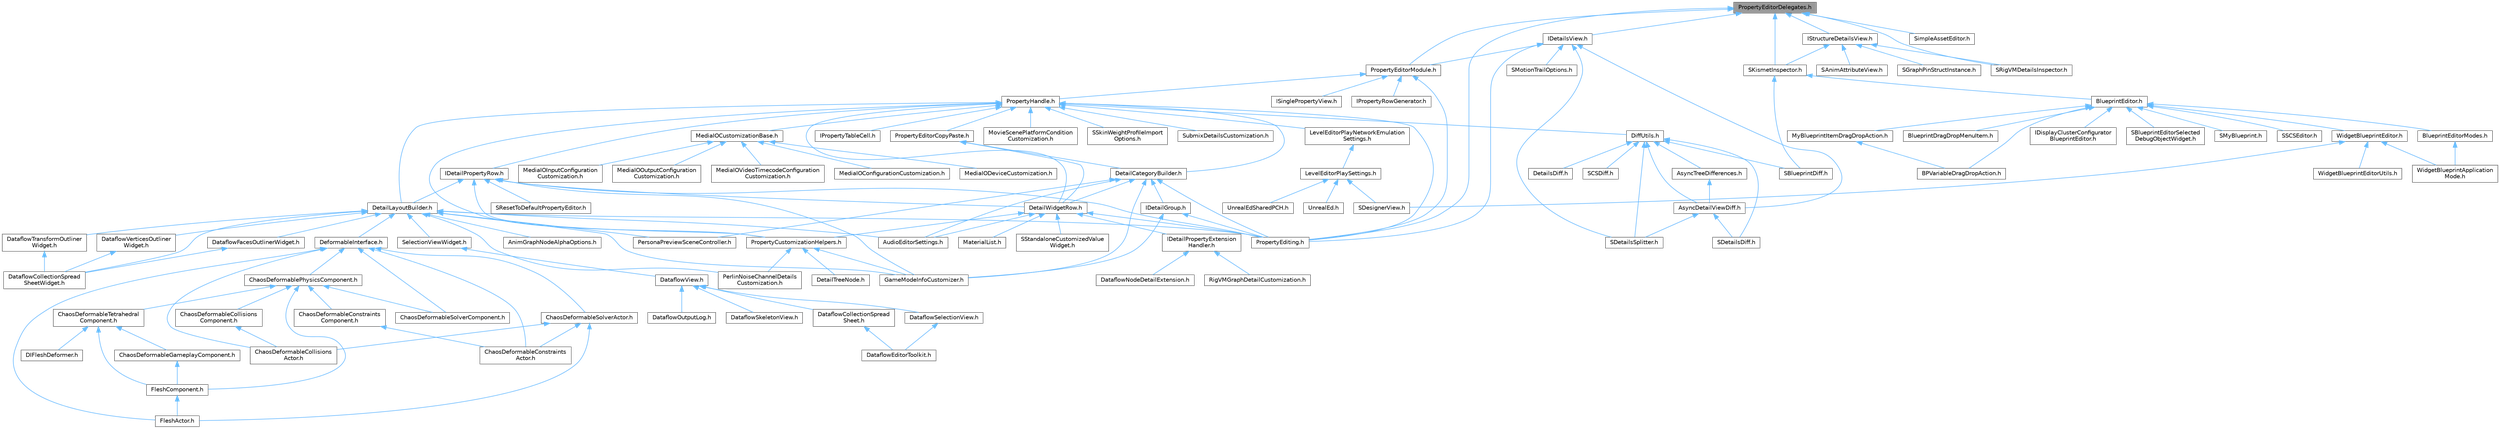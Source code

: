 digraph "PropertyEditorDelegates.h"
{
 // INTERACTIVE_SVG=YES
 // LATEX_PDF_SIZE
  bgcolor="transparent";
  edge [fontname=Helvetica,fontsize=10,labelfontname=Helvetica,labelfontsize=10];
  node [fontname=Helvetica,fontsize=10,shape=box,height=0.2,width=0.4];
  Node1 [id="Node000001",label="PropertyEditorDelegates.h",height=0.2,width=0.4,color="gray40", fillcolor="grey60", style="filled", fontcolor="black",tooltip=" "];
  Node1 -> Node2 [id="edge1_Node000001_Node000002",dir="back",color="steelblue1",style="solid",tooltip=" "];
  Node2 [id="Node000002",label="IDetailsView.h",height=0.2,width=0.4,color="grey40", fillcolor="white", style="filled",URL="$dd/d11/IDetailsView_8h.html",tooltip=" "];
  Node2 -> Node3 [id="edge2_Node000002_Node000003",dir="back",color="steelblue1",style="solid",tooltip=" "];
  Node3 [id="Node000003",label="AsyncDetailViewDiff.h",height=0.2,width=0.4,color="grey40", fillcolor="white", style="filled",URL="$dc/d54/AsyncDetailViewDiff_8h.html",tooltip=" "];
  Node3 -> Node4 [id="edge3_Node000003_Node000004",dir="back",color="steelblue1",style="solid",tooltip=" "];
  Node4 [id="Node000004",label="SDetailsDiff.h",height=0.2,width=0.4,color="grey40", fillcolor="white", style="filled",URL="$da/d09/SDetailsDiff_8h.html",tooltip=" "];
  Node3 -> Node5 [id="edge4_Node000003_Node000005",dir="back",color="steelblue1",style="solid",tooltip=" "];
  Node5 [id="Node000005",label="SDetailsSplitter.h",height=0.2,width=0.4,color="grey40", fillcolor="white", style="filled",URL="$d5/de5/SDetailsSplitter_8h.html",tooltip=" "];
  Node2 -> Node6 [id="edge5_Node000002_Node000006",dir="back",color="steelblue1",style="solid",tooltip=" "];
  Node6 [id="Node000006",label="PropertyEditing.h",height=0.2,width=0.4,color="grey40", fillcolor="white", style="filled",URL="$d9/d30/PropertyEditing_8h.html",tooltip=" "];
  Node2 -> Node7 [id="edge6_Node000002_Node000007",dir="back",color="steelblue1",style="solid",tooltip=" "];
  Node7 [id="Node000007",label="PropertyEditorModule.h",height=0.2,width=0.4,color="grey40", fillcolor="white", style="filled",URL="$d5/d90/PropertyEditorModule_8h.html",tooltip=" "];
  Node7 -> Node8 [id="edge7_Node000007_Node000008",dir="back",color="steelblue1",style="solid",tooltip=" "];
  Node8 [id="Node000008",label="IPropertyRowGenerator.h",height=0.2,width=0.4,color="grey40", fillcolor="white", style="filled",URL="$d0/df2/IPropertyRowGenerator_8h.html",tooltip=" "];
  Node7 -> Node9 [id="edge8_Node000007_Node000009",dir="back",color="steelblue1",style="solid",tooltip=" "];
  Node9 [id="Node000009",label="ISinglePropertyView.h",height=0.2,width=0.4,color="grey40", fillcolor="white", style="filled",URL="$de/d4c/ISinglePropertyView_8h.html",tooltip=" "];
  Node7 -> Node6 [id="edge9_Node000007_Node000006",dir="back",color="steelblue1",style="solid",tooltip=" "];
  Node7 -> Node10 [id="edge10_Node000007_Node000010",dir="back",color="steelblue1",style="solid",tooltip=" "];
  Node10 [id="Node000010",label="PropertyHandle.h",height=0.2,width=0.4,color="grey40", fillcolor="white", style="filled",URL="$d7/d90/PropertyHandle_8h.html",tooltip=" "];
  Node10 -> Node11 [id="edge11_Node000010_Node000011",dir="back",color="steelblue1",style="solid",tooltip=" "];
  Node11 [id="Node000011",label="DetailCategoryBuilder.h",height=0.2,width=0.4,color="grey40", fillcolor="white", style="filled",URL="$d9/de8/DetailCategoryBuilder_8h.html",tooltip=" "];
  Node11 -> Node12 [id="edge12_Node000011_Node000012",dir="back",color="steelblue1",style="solid",tooltip=" "];
  Node12 [id="Node000012",label="AudioEditorSettings.h",height=0.2,width=0.4,color="grey40", fillcolor="white", style="filled",URL="$da/d86/AudioEditorSettings_8h.html",tooltip=" "];
  Node11 -> Node13 [id="edge13_Node000011_Node000013",dir="back",color="steelblue1",style="solid",tooltip=" "];
  Node13 [id="Node000013",label="DetailWidgetRow.h",height=0.2,width=0.4,color="grey40", fillcolor="white", style="filled",URL="$d4/d4d/DetailWidgetRow_8h.html",tooltip=" "];
  Node13 -> Node12 [id="edge14_Node000013_Node000012",dir="back",color="steelblue1",style="solid",tooltip=" "];
  Node13 -> Node14 [id="edge15_Node000013_Node000014",dir="back",color="steelblue1",style="solid",tooltip=" "];
  Node14 [id="Node000014",label="IDetailPropertyExtension\lHandler.h",height=0.2,width=0.4,color="grey40", fillcolor="white", style="filled",URL="$d6/d81/IDetailPropertyExtensionHandler_8h.html",tooltip=" "];
  Node14 -> Node15 [id="edge16_Node000014_Node000015",dir="back",color="steelblue1",style="solid",tooltip=" "];
  Node15 [id="Node000015",label="DataflowNodeDetailExtension.h",height=0.2,width=0.4,color="grey40", fillcolor="white", style="filled",URL="$d5/d08/DataflowNodeDetailExtension_8h.html",tooltip=" "];
  Node14 -> Node16 [id="edge17_Node000014_Node000016",dir="back",color="steelblue1",style="solid",tooltip=" "];
  Node16 [id="Node000016",label="RigVMGraphDetailCustomization.h",height=0.2,width=0.4,color="grey40", fillcolor="white", style="filled",URL="$da/d8c/RigVMGraphDetailCustomization_8h.html",tooltip=" "];
  Node13 -> Node17 [id="edge18_Node000013_Node000017",dir="back",color="steelblue1",style="solid",tooltip=" "];
  Node17 [id="Node000017",label="MaterialList.h",height=0.2,width=0.4,color="grey40", fillcolor="white", style="filled",URL="$df/d0c/MaterialList_8h.html",tooltip=" "];
  Node13 -> Node18 [id="edge19_Node000013_Node000018",dir="back",color="steelblue1",style="solid",tooltip=" "];
  Node18 [id="Node000018",label="PropertyCustomizationHelpers.h",height=0.2,width=0.4,color="grey40", fillcolor="white", style="filled",URL="$d7/dd0/PropertyCustomizationHelpers_8h.html",tooltip=" "];
  Node18 -> Node19 [id="edge20_Node000018_Node000019",dir="back",color="steelblue1",style="solid",tooltip=" "];
  Node19 [id="Node000019",label="DetailTreeNode.h",height=0.2,width=0.4,color="grey40", fillcolor="white", style="filled",URL="$d8/d32/DetailTreeNode_8h.html",tooltip=" "];
  Node18 -> Node20 [id="edge21_Node000018_Node000020",dir="back",color="steelblue1",style="solid",tooltip=" "];
  Node20 [id="Node000020",label="GameModeInfoCustomizer.h",height=0.2,width=0.4,color="grey40", fillcolor="white", style="filled",URL="$d5/df3/GameModeInfoCustomizer_8h.html",tooltip=" "];
  Node18 -> Node21 [id="edge22_Node000018_Node000021",dir="back",color="steelblue1",style="solid",tooltip=" "];
  Node21 [id="Node000021",label="PerlinNoiseChannelDetails\lCustomization.h",height=0.2,width=0.4,color="grey40", fillcolor="white", style="filled",URL="$d6/df3/PerlinNoiseChannelDetailsCustomization_8h.html",tooltip=" "];
  Node13 -> Node6 [id="edge23_Node000013_Node000006",dir="back",color="steelblue1",style="solid",tooltip=" "];
  Node13 -> Node22 [id="edge24_Node000013_Node000022",dir="back",color="steelblue1",style="solid",tooltip=" "];
  Node22 [id="Node000022",label="SStandaloneCustomizedValue\lWidget.h",height=0.2,width=0.4,color="grey40", fillcolor="white", style="filled",URL="$d9/dd7/SStandaloneCustomizedValueWidget_8h.html",tooltip=" "];
  Node11 -> Node20 [id="edge25_Node000011_Node000020",dir="back",color="steelblue1",style="solid",tooltip=" "];
  Node11 -> Node23 [id="edge26_Node000011_Node000023",dir="back",color="steelblue1",style="solid",tooltip=" "];
  Node23 [id="Node000023",label="IDetailGroup.h",height=0.2,width=0.4,color="grey40", fillcolor="white", style="filled",URL="$d2/d7f/IDetailGroup_8h.html",tooltip=" "];
  Node23 -> Node20 [id="edge27_Node000023_Node000020",dir="back",color="steelblue1",style="solid",tooltip=" "];
  Node23 -> Node6 [id="edge28_Node000023_Node000006",dir="back",color="steelblue1",style="solid",tooltip=" "];
  Node11 -> Node24 [id="edge29_Node000011_Node000024",dir="back",color="steelblue1",style="solid",tooltip=" "];
  Node24 [id="Node000024",label="PersonaPreviewSceneController.h",height=0.2,width=0.4,color="grey40", fillcolor="white", style="filled",URL="$df/de2/PersonaPreviewSceneController_8h.html",tooltip=" "];
  Node11 -> Node6 [id="edge30_Node000011_Node000006",dir="back",color="steelblue1",style="solid",tooltip=" "];
  Node10 -> Node25 [id="edge31_Node000010_Node000025",dir="back",color="steelblue1",style="solid",tooltip=" "];
  Node25 [id="Node000025",label="DetailLayoutBuilder.h",height=0.2,width=0.4,color="grey40", fillcolor="white", style="filled",URL="$d1/df5/DetailLayoutBuilder_8h.html",tooltip=" "];
  Node25 -> Node26 [id="edge32_Node000025_Node000026",dir="back",color="steelblue1",style="solid",tooltip=" "];
  Node26 [id="Node000026",label="AnimGraphNodeAlphaOptions.h",height=0.2,width=0.4,color="grey40", fillcolor="white", style="filled",URL="$d6/df6/AnimGraphNodeAlphaOptions_8h.html",tooltip=" "];
  Node25 -> Node12 [id="edge33_Node000025_Node000012",dir="back",color="steelblue1",style="solid",tooltip=" "];
  Node25 -> Node27 [id="edge34_Node000025_Node000027",dir="back",color="steelblue1",style="solid",tooltip=" "];
  Node27 [id="Node000027",label="DataflowCollectionSpread\lSheetWidget.h",height=0.2,width=0.4,color="grey40", fillcolor="white", style="filled",URL="$da/da3/DataflowCollectionSpreadSheetWidget_8h.html",tooltip=" "];
  Node25 -> Node28 [id="edge35_Node000025_Node000028",dir="back",color="steelblue1",style="solid",tooltip=" "];
  Node28 [id="Node000028",label="DataflowFacesOutlinerWidget.h",height=0.2,width=0.4,color="grey40", fillcolor="white", style="filled",URL="$d1/d1c/DataflowFacesOutlinerWidget_8h.html",tooltip=" "];
  Node28 -> Node27 [id="edge36_Node000028_Node000027",dir="back",color="steelblue1",style="solid",tooltip=" "];
  Node25 -> Node29 [id="edge37_Node000025_Node000029",dir="back",color="steelblue1",style="solid",tooltip=" "];
  Node29 [id="Node000029",label="DataflowTransformOutliner\lWidget.h",height=0.2,width=0.4,color="grey40", fillcolor="white", style="filled",URL="$d8/df9/DataflowTransformOutlinerWidget_8h.html",tooltip=" "];
  Node29 -> Node27 [id="edge38_Node000029_Node000027",dir="back",color="steelblue1",style="solid",tooltip=" "];
  Node25 -> Node30 [id="edge39_Node000025_Node000030",dir="back",color="steelblue1",style="solid",tooltip=" "];
  Node30 [id="Node000030",label="DataflowVerticesOutliner\lWidget.h",height=0.2,width=0.4,color="grey40", fillcolor="white", style="filled",URL="$dd/deb/DataflowVerticesOutlinerWidget_8h.html",tooltip=" "];
  Node30 -> Node27 [id="edge40_Node000030_Node000027",dir="back",color="steelblue1",style="solid",tooltip=" "];
  Node25 -> Node31 [id="edge41_Node000025_Node000031",dir="back",color="steelblue1",style="solid",tooltip=" "];
  Node31 [id="Node000031",label="DeformableInterface.h",height=0.2,width=0.4,color="grey40", fillcolor="white", style="filled",URL="$da/d3e/DeformableInterface_8h.html",tooltip=" "];
  Node31 -> Node32 [id="edge42_Node000031_Node000032",dir="back",color="steelblue1",style="solid",tooltip=" "];
  Node32 [id="Node000032",label="ChaosDeformableCollisions\lActor.h",height=0.2,width=0.4,color="grey40", fillcolor="white", style="filled",URL="$d2/dce/ChaosDeformableCollisionsActor_8h.html",tooltip=" "];
  Node31 -> Node33 [id="edge43_Node000031_Node000033",dir="back",color="steelblue1",style="solid",tooltip=" "];
  Node33 [id="Node000033",label="ChaosDeformableConstraints\lActor.h",height=0.2,width=0.4,color="grey40", fillcolor="white", style="filled",URL="$d0/dd2/ChaosDeformableConstraintsActor_8h.html",tooltip=" "];
  Node31 -> Node34 [id="edge44_Node000031_Node000034",dir="back",color="steelblue1",style="solid",tooltip=" "];
  Node34 [id="Node000034",label="ChaosDeformablePhysicsComponent.h",height=0.2,width=0.4,color="grey40", fillcolor="white", style="filled",URL="$d3/da9/ChaosDeformablePhysicsComponent_8h.html",tooltip=" "];
  Node34 -> Node35 [id="edge45_Node000034_Node000035",dir="back",color="steelblue1",style="solid",tooltip=" "];
  Node35 [id="Node000035",label="ChaosDeformableCollisions\lComponent.h",height=0.2,width=0.4,color="grey40", fillcolor="white", style="filled",URL="$d3/da7/ChaosDeformableCollisionsComponent_8h.html",tooltip=" "];
  Node35 -> Node32 [id="edge46_Node000035_Node000032",dir="back",color="steelblue1",style="solid",tooltip=" "];
  Node34 -> Node36 [id="edge47_Node000034_Node000036",dir="back",color="steelblue1",style="solid",tooltip=" "];
  Node36 [id="Node000036",label="ChaosDeformableConstraints\lComponent.h",height=0.2,width=0.4,color="grey40", fillcolor="white", style="filled",URL="$d9/df8/ChaosDeformableConstraintsComponent_8h.html",tooltip=" "];
  Node36 -> Node33 [id="edge48_Node000036_Node000033",dir="back",color="steelblue1",style="solid",tooltip=" "];
  Node34 -> Node37 [id="edge49_Node000034_Node000037",dir="back",color="steelblue1",style="solid",tooltip=" "];
  Node37 [id="Node000037",label="ChaosDeformableSolverComponent.h",height=0.2,width=0.4,color="grey40", fillcolor="white", style="filled",URL="$dd/df6/ChaosDeformableSolverComponent_8h.html",tooltip=" "];
  Node34 -> Node38 [id="edge50_Node000034_Node000038",dir="back",color="steelblue1",style="solid",tooltip=" "];
  Node38 [id="Node000038",label="ChaosDeformableTetrahedral\lComponent.h",height=0.2,width=0.4,color="grey40", fillcolor="white", style="filled",URL="$d3/db3/ChaosDeformableTetrahedralComponent_8h.html",tooltip=" "];
  Node38 -> Node39 [id="edge51_Node000038_Node000039",dir="back",color="steelblue1",style="solid",tooltip=" "];
  Node39 [id="Node000039",label="ChaosDeformableGameplayComponent.h",height=0.2,width=0.4,color="grey40", fillcolor="white", style="filled",URL="$d4/de0/ChaosDeformableGameplayComponent_8h.html",tooltip=" "];
  Node39 -> Node40 [id="edge52_Node000039_Node000040",dir="back",color="steelblue1",style="solid",tooltip=" "];
  Node40 [id="Node000040",label="FleshComponent.h",height=0.2,width=0.4,color="grey40", fillcolor="white", style="filled",URL="$d0/d29/FleshComponent_8h.html",tooltip=" "];
  Node40 -> Node41 [id="edge53_Node000040_Node000041",dir="back",color="steelblue1",style="solid",tooltip=" "];
  Node41 [id="Node000041",label="FleshActor.h",height=0.2,width=0.4,color="grey40", fillcolor="white", style="filled",URL="$d1/d7e/FleshActor_8h.html",tooltip=" "];
  Node38 -> Node42 [id="edge54_Node000038_Node000042",dir="back",color="steelblue1",style="solid",tooltip=" "];
  Node42 [id="Node000042",label="DIFleshDeformer.h",height=0.2,width=0.4,color="grey40", fillcolor="white", style="filled",URL="$d6/d60/DIFleshDeformer_8h.html",tooltip=" "];
  Node38 -> Node40 [id="edge55_Node000038_Node000040",dir="back",color="steelblue1",style="solid",tooltip=" "];
  Node34 -> Node40 [id="edge56_Node000034_Node000040",dir="back",color="steelblue1",style="solid",tooltip=" "];
  Node31 -> Node43 [id="edge57_Node000031_Node000043",dir="back",color="steelblue1",style="solid",tooltip=" "];
  Node43 [id="Node000043",label="ChaosDeformableSolverActor.h",height=0.2,width=0.4,color="grey40", fillcolor="white", style="filled",URL="$d2/de9/ChaosDeformableSolverActor_8h.html",tooltip=" "];
  Node43 -> Node32 [id="edge58_Node000043_Node000032",dir="back",color="steelblue1",style="solid",tooltip=" "];
  Node43 -> Node33 [id="edge59_Node000043_Node000033",dir="back",color="steelblue1",style="solid",tooltip=" "];
  Node43 -> Node41 [id="edge60_Node000043_Node000041",dir="back",color="steelblue1",style="solid",tooltip=" "];
  Node31 -> Node37 [id="edge61_Node000031_Node000037",dir="back",color="steelblue1",style="solid",tooltip=" "];
  Node31 -> Node41 [id="edge62_Node000031_Node000041",dir="back",color="steelblue1",style="solid",tooltip=" "];
  Node25 -> Node20 [id="edge63_Node000025_Node000020",dir="back",color="steelblue1",style="solid",tooltip=" "];
  Node25 -> Node21 [id="edge64_Node000025_Node000021",dir="back",color="steelblue1",style="solid",tooltip=" "];
  Node25 -> Node24 [id="edge65_Node000025_Node000024",dir="back",color="steelblue1",style="solid",tooltip=" "];
  Node25 -> Node6 [id="edge66_Node000025_Node000006",dir="back",color="steelblue1",style="solid",tooltip=" "];
  Node25 -> Node44 [id="edge67_Node000025_Node000044",dir="back",color="steelblue1",style="solid",tooltip=" "];
  Node44 [id="Node000044",label="SelectionViewWidget.h",height=0.2,width=0.4,color="grey40", fillcolor="white", style="filled",URL="$dc/db5/SelectionViewWidget_8h.html",tooltip=" "];
  Node44 -> Node45 [id="edge68_Node000044_Node000045",dir="back",color="steelblue1",style="solid",tooltip=" "];
  Node45 [id="Node000045",label="DataflowView.h",height=0.2,width=0.4,color="grey40", fillcolor="white", style="filled",URL="$d4/d2e/DataflowView_8h.html",tooltip=" "];
  Node45 -> Node46 [id="edge69_Node000045_Node000046",dir="back",color="steelblue1",style="solid",tooltip=" "];
  Node46 [id="Node000046",label="DataflowCollectionSpread\lSheet.h",height=0.2,width=0.4,color="grey40", fillcolor="white", style="filled",URL="$da/da7/DataflowCollectionSpreadSheet_8h.html",tooltip=" "];
  Node46 -> Node47 [id="edge70_Node000046_Node000047",dir="back",color="steelblue1",style="solid",tooltip=" "];
  Node47 [id="Node000047",label="DataflowEditorToolkit.h",height=0.2,width=0.4,color="grey40", fillcolor="white", style="filled",URL="$d8/d80/DataflowEditorToolkit_8h.html",tooltip=" "];
  Node45 -> Node48 [id="edge71_Node000045_Node000048",dir="back",color="steelblue1",style="solid",tooltip=" "];
  Node48 [id="Node000048",label="DataflowOutputLog.h",height=0.2,width=0.4,color="grey40", fillcolor="white", style="filled",URL="$df/d1e/DataflowOutputLog_8h.html",tooltip=" "];
  Node45 -> Node49 [id="edge72_Node000045_Node000049",dir="back",color="steelblue1",style="solid",tooltip=" "];
  Node49 [id="Node000049",label="DataflowSelectionView.h",height=0.2,width=0.4,color="grey40", fillcolor="white", style="filled",URL="$d6/d34/DataflowSelectionView_8h.html",tooltip=" "];
  Node49 -> Node47 [id="edge73_Node000049_Node000047",dir="back",color="steelblue1",style="solid",tooltip=" "];
  Node45 -> Node50 [id="edge74_Node000045_Node000050",dir="back",color="steelblue1",style="solid",tooltip=" "];
  Node50 [id="Node000050",label="DataflowSkeletonView.h",height=0.2,width=0.4,color="grey40", fillcolor="white", style="filled",URL="$d7/df7/DataflowSkeletonView_8h.html",tooltip=" "];
  Node10 -> Node13 [id="edge75_Node000010_Node000013",dir="back",color="steelblue1",style="solid",tooltip=" "];
  Node10 -> Node51 [id="edge76_Node000010_Node000051",dir="back",color="steelblue1",style="solid",tooltip=" "];
  Node51 [id="Node000051",label="DiffUtils.h",height=0.2,width=0.4,color="grey40", fillcolor="white", style="filled",URL="$d4/d91/DiffUtils_8h.html",tooltip=" "];
  Node51 -> Node3 [id="edge77_Node000051_Node000003",dir="back",color="steelblue1",style="solid",tooltip=" "];
  Node51 -> Node52 [id="edge78_Node000051_Node000052",dir="back",color="steelblue1",style="solid",tooltip=" "];
  Node52 [id="Node000052",label="AsyncTreeDifferences.h",height=0.2,width=0.4,color="grey40", fillcolor="white", style="filled",URL="$dd/d63/AsyncTreeDifferences_8h.html",tooltip=" "];
  Node52 -> Node3 [id="edge79_Node000052_Node000003",dir="back",color="steelblue1",style="solid",tooltip=" "];
  Node51 -> Node53 [id="edge80_Node000051_Node000053",dir="back",color="steelblue1",style="solid",tooltip=" "];
  Node53 [id="Node000053",label="DetailsDiff.h",height=0.2,width=0.4,color="grey40", fillcolor="white", style="filled",URL="$de/dfc/DetailsDiff_8h.html",tooltip=" "];
  Node51 -> Node54 [id="edge81_Node000051_Node000054",dir="back",color="steelblue1",style="solid",tooltip=" "];
  Node54 [id="Node000054",label="SBlueprintDiff.h",height=0.2,width=0.4,color="grey40", fillcolor="white", style="filled",URL="$de/d6d/SBlueprintDiff_8h.html",tooltip=" "];
  Node51 -> Node55 [id="edge82_Node000051_Node000055",dir="back",color="steelblue1",style="solid",tooltip=" "];
  Node55 [id="Node000055",label="SCSDiff.h",height=0.2,width=0.4,color="grey40", fillcolor="white", style="filled",URL="$da/dc5/SCSDiff_8h.html",tooltip=" "];
  Node51 -> Node4 [id="edge83_Node000051_Node000004",dir="back",color="steelblue1",style="solid",tooltip=" "];
  Node51 -> Node5 [id="edge84_Node000051_Node000005",dir="back",color="steelblue1",style="solid",tooltip=" "];
  Node10 -> Node56 [id="edge85_Node000010_Node000056",dir="back",color="steelblue1",style="solid",tooltip=" "];
  Node56 [id="Node000056",label="IDetailPropertyRow.h",height=0.2,width=0.4,color="grey40", fillcolor="white", style="filled",URL="$de/d40/IDetailPropertyRow_8h.html",tooltip=" "];
  Node56 -> Node25 [id="edge86_Node000056_Node000025",dir="back",color="steelblue1",style="solid",tooltip=" "];
  Node56 -> Node13 [id="edge87_Node000056_Node000013",dir="back",color="steelblue1",style="solid",tooltip=" "];
  Node56 -> Node20 [id="edge88_Node000056_Node000020",dir="back",color="steelblue1",style="solid",tooltip=" "];
  Node56 -> Node18 [id="edge89_Node000056_Node000018",dir="back",color="steelblue1",style="solid",tooltip=" "];
  Node56 -> Node6 [id="edge90_Node000056_Node000006",dir="back",color="steelblue1",style="solid",tooltip=" "];
  Node56 -> Node57 [id="edge91_Node000056_Node000057",dir="back",color="steelblue1",style="solid",tooltip=" "];
  Node57 [id="Node000057",label="SResetToDefaultPropertyEditor.h",height=0.2,width=0.4,color="grey40", fillcolor="white", style="filled",URL="$d5/d3b/SResetToDefaultPropertyEditor_8h.html",tooltip=" "];
  Node10 -> Node58 [id="edge92_Node000010_Node000058",dir="back",color="steelblue1",style="solid",tooltip=" "];
  Node58 [id="Node000058",label="IPropertyTableCell.h",height=0.2,width=0.4,color="grey40", fillcolor="white", style="filled",URL="$d1/dbb/IPropertyTableCell_8h.html",tooltip=" "];
  Node10 -> Node59 [id="edge93_Node000010_Node000059",dir="back",color="steelblue1",style="solid",tooltip=" "];
  Node59 [id="Node000059",label="LevelEditorPlayNetworkEmulation\lSettings.h",height=0.2,width=0.4,color="grey40", fillcolor="white", style="filled",URL="$d4/d35/LevelEditorPlayNetworkEmulationSettings_8h.html",tooltip=" "];
  Node59 -> Node60 [id="edge94_Node000059_Node000060",dir="back",color="steelblue1",style="solid",tooltip=" "];
  Node60 [id="Node000060",label="LevelEditorPlaySettings.h",height=0.2,width=0.4,color="grey40", fillcolor="white", style="filled",URL="$d4/d3b/LevelEditorPlaySettings_8h.html",tooltip=" "];
  Node60 -> Node61 [id="edge95_Node000060_Node000061",dir="back",color="steelblue1",style="solid",tooltip=" "];
  Node61 [id="Node000061",label="SDesignerView.h",height=0.2,width=0.4,color="grey40", fillcolor="white", style="filled",URL="$d2/d14/SDesignerView_8h.html",tooltip=" "];
  Node60 -> Node62 [id="edge96_Node000060_Node000062",dir="back",color="steelblue1",style="solid",tooltip=" "];
  Node62 [id="Node000062",label="UnrealEd.h",height=0.2,width=0.4,color="grey40", fillcolor="white", style="filled",URL="$d2/d5f/UnrealEd_8h.html",tooltip=" "];
  Node60 -> Node63 [id="edge97_Node000060_Node000063",dir="back",color="steelblue1",style="solid",tooltip=" "];
  Node63 [id="Node000063",label="UnrealEdSharedPCH.h",height=0.2,width=0.4,color="grey40", fillcolor="white", style="filled",URL="$d1/de6/UnrealEdSharedPCH_8h.html",tooltip=" "];
  Node10 -> Node64 [id="edge98_Node000010_Node000064",dir="back",color="steelblue1",style="solid",tooltip=" "];
  Node64 [id="Node000064",label="MediaIOCustomizationBase.h",height=0.2,width=0.4,color="grey40", fillcolor="white", style="filled",URL="$d2/dd0/MediaIOCustomizationBase_8h.html",tooltip=" "];
  Node64 -> Node65 [id="edge99_Node000064_Node000065",dir="back",color="steelblue1",style="solid",tooltip=" "];
  Node65 [id="Node000065",label="MediaIOConfigurationCustomization.h",height=0.2,width=0.4,color="grey40", fillcolor="white", style="filled",URL="$d8/d5e/MediaIOConfigurationCustomization_8h.html",tooltip=" "];
  Node64 -> Node66 [id="edge100_Node000064_Node000066",dir="back",color="steelblue1",style="solid",tooltip=" "];
  Node66 [id="Node000066",label="MediaIODeviceCustomization.h",height=0.2,width=0.4,color="grey40", fillcolor="white", style="filled",URL="$dc/ded/MediaIODeviceCustomization_8h.html",tooltip=" "];
  Node64 -> Node67 [id="edge101_Node000064_Node000067",dir="back",color="steelblue1",style="solid",tooltip=" "];
  Node67 [id="Node000067",label="MediaIOInputConfiguration\lCustomization.h",height=0.2,width=0.4,color="grey40", fillcolor="white", style="filled",URL="$db/da1/MediaIOInputConfigurationCustomization_8h.html",tooltip=" "];
  Node64 -> Node68 [id="edge102_Node000064_Node000068",dir="back",color="steelblue1",style="solid",tooltip=" "];
  Node68 [id="Node000068",label="MediaIOOutputConfiguration\lCustomization.h",height=0.2,width=0.4,color="grey40", fillcolor="white", style="filled",URL="$d2/d1f/MediaIOOutputConfigurationCustomization_8h.html",tooltip=" "];
  Node64 -> Node69 [id="edge103_Node000064_Node000069",dir="back",color="steelblue1",style="solid",tooltip=" "];
  Node69 [id="Node000069",label="MediaIOVideoTimecodeConfiguration\lCustomization.h",height=0.2,width=0.4,color="grey40", fillcolor="white", style="filled",URL="$d8/d72/MediaIOVideoTimecodeConfigurationCustomization_8h.html",tooltip=" "];
  Node10 -> Node70 [id="edge104_Node000010_Node000070",dir="back",color="steelblue1",style="solid",tooltip=" "];
  Node70 [id="Node000070",label="MovieScenePlatformCondition\lCustomization.h",height=0.2,width=0.4,color="grey40", fillcolor="white", style="filled",URL="$d3/d92/MovieScenePlatformConditionCustomization_8h.html",tooltip=" "];
  Node10 -> Node18 [id="edge105_Node000010_Node000018",dir="back",color="steelblue1",style="solid",tooltip=" "];
  Node10 -> Node6 [id="edge106_Node000010_Node000006",dir="back",color="steelblue1",style="solid",tooltip=" "];
  Node10 -> Node71 [id="edge107_Node000010_Node000071",dir="back",color="steelblue1",style="solid",tooltip=" "];
  Node71 [id="Node000071",label="PropertyEditorCopyPaste.h",height=0.2,width=0.4,color="grey40", fillcolor="white", style="filled",URL="$d2/de2/PropertyEditorCopyPaste_8h.html",tooltip=" "];
  Node71 -> Node11 [id="edge108_Node000071_Node000011",dir="back",color="steelblue1",style="solid",tooltip=" "];
  Node71 -> Node13 [id="edge109_Node000071_Node000013",dir="back",color="steelblue1",style="solid",tooltip=" "];
  Node10 -> Node72 [id="edge110_Node000010_Node000072",dir="back",color="steelblue1",style="solid",tooltip=" "];
  Node72 [id="Node000072",label="SSkinWeightProfileImport\lOptions.h",height=0.2,width=0.4,color="grey40", fillcolor="white", style="filled",URL="$d9/d21/SSkinWeightProfileImportOptions_8h.html",tooltip=" "];
  Node10 -> Node73 [id="edge111_Node000010_Node000073",dir="back",color="steelblue1",style="solid",tooltip=" "];
  Node73 [id="Node000073",label="SubmixDetailsCustomization.h",height=0.2,width=0.4,color="grey40", fillcolor="white", style="filled",URL="$d8/d24/SubmixDetailsCustomization_8h.html",tooltip=" "];
  Node2 -> Node5 [id="edge112_Node000002_Node000005",dir="back",color="steelblue1",style="solid",tooltip=" "];
  Node2 -> Node74 [id="edge113_Node000002_Node000074",dir="back",color="steelblue1",style="solid",tooltip=" "];
  Node74 [id="Node000074",label="SMotionTrailOptions.h",height=0.2,width=0.4,color="grey40", fillcolor="white", style="filled",URL="$d2/d53/SMotionTrailOptions_8h.html",tooltip=" "];
  Node1 -> Node75 [id="edge114_Node000001_Node000075",dir="back",color="steelblue1",style="solid",tooltip=" "];
  Node75 [id="Node000075",label="IStructureDetailsView.h",height=0.2,width=0.4,color="grey40", fillcolor="white", style="filled",URL="$da/dd7/IStructureDetailsView_8h.html",tooltip=" "];
  Node75 -> Node76 [id="edge115_Node000075_Node000076",dir="back",color="steelblue1",style="solid",tooltip=" "];
  Node76 [id="Node000076",label="SAnimAttributeView.h",height=0.2,width=0.4,color="grey40", fillcolor="white", style="filled",URL="$df/d42/SAnimAttributeView_8h.html",tooltip=" "];
  Node75 -> Node77 [id="edge116_Node000075_Node000077",dir="back",color="steelblue1",style="solid",tooltip=" "];
  Node77 [id="Node000077",label="SGraphPinStructInstance.h",height=0.2,width=0.4,color="grey40", fillcolor="white", style="filled",URL="$db/d8b/SGraphPinStructInstance_8h.html",tooltip=" "];
  Node75 -> Node78 [id="edge117_Node000075_Node000078",dir="back",color="steelblue1",style="solid",tooltip=" "];
  Node78 [id="Node000078",label="SKismetInspector.h",height=0.2,width=0.4,color="grey40", fillcolor="white", style="filled",URL="$db/dd1/SKismetInspector_8h.html",tooltip=" "];
  Node78 -> Node79 [id="edge118_Node000078_Node000079",dir="back",color="steelblue1",style="solid",tooltip=" "];
  Node79 [id="Node000079",label="BlueprintEditor.h",height=0.2,width=0.4,color="grey40", fillcolor="white", style="filled",URL="$df/d7d/BlueprintEditor_8h.html",tooltip=" "];
  Node79 -> Node80 [id="edge119_Node000079_Node000080",dir="back",color="steelblue1",style="solid",tooltip=" "];
  Node80 [id="Node000080",label="BPVariableDragDropAction.h",height=0.2,width=0.4,color="grey40", fillcolor="white", style="filled",URL="$dd/d23/BPVariableDragDropAction_8h.html",tooltip=" "];
  Node79 -> Node81 [id="edge120_Node000079_Node000081",dir="back",color="steelblue1",style="solid",tooltip=" "];
  Node81 [id="Node000081",label="BlueprintDragDropMenuItem.h",height=0.2,width=0.4,color="grey40", fillcolor="white", style="filled",URL="$dc/deb/BlueprintDragDropMenuItem_8h.html",tooltip=" "];
  Node79 -> Node82 [id="edge121_Node000079_Node000082",dir="back",color="steelblue1",style="solid",tooltip=" "];
  Node82 [id="Node000082",label="BlueprintEditorModes.h",height=0.2,width=0.4,color="grey40", fillcolor="white", style="filled",URL="$d9/d70/BlueprintEditorModes_8h.html",tooltip=" "];
  Node82 -> Node83 [id="edge122_Node000082_Node000083",dir="back",color="steelblue1",style="solid",tooltip=" "];
  Node83 [id="Node000083",label="WidgetBlueprintApplication\lMode.h",height=0.2,width=0.4,color="grey40", fillcolor="white", style="filled",URL="$d3/d40/WidgetBlueprintApplicationMode_8h.html",tooltip=" "];
  Node79 -> Node84 [id="edge123_Node000079_Node000084",dir="back",color="steelblue1",style="solid",tooltip=" "];
  Node84 [id="Node000084",label="IDisplayClusterConfigurator\lBlueprintEditor.h",height=0.2,width=0.4,color="grey40", fillcolor="white", style="filled",URL="$dd/d4b/IDisplayClusterConfiguratorBlueprintEditor_8h.html",tooltip=" "];
  Node79 -> Node85 [id="edge124_Node000079_Node000085",dir="back",color="steelblue1",style="solid",tooltip=" "];
  Node85 [id="Node000085",label="MyBlueprintItemDragDropAction.h",height=0.2,width=0.4,color="grey40", fillcolor="white", style="filled",URL="$da/d11/MyBlueprintItemDragDropAction_8h.html",tooltip=" "];
  Node85 -> Node80 [id="edge125_Node000085_Node000080",dir="back",color="steelblue1",style="solid",tooltip=" "];
  Node79 -> Node86 [id="edge126_Node000079_Node000086",dir="back",color="steelblue1",style="solid",tooltip=" "];
  Node86 [id="Node000086",label="SBlueprintEditorSelected\lDebugObjectWidget.h",height=0.2,width=0.4,color="grey40", fillcolor="white", style="filled",URL="$de/d6c/SBlueprintEditorSelectedDebugObjectWidget_8h.html",tooltip=" "];
  Node79 -> Node87 [id="edge127_Node000079_Node000087",dir="back",color="steelblue1",style="solid",tooltip=" "];
  Node87 [id="Node000087",label="SMyBlueprint.h",height=0.2,width=0.4,color="grey40", fillcolor="white", style="filled",URL="$d3/d34/SMyBlueprint_8h.html",tooltip=" "];
  Node79 -> Node88 [id="edge128_Node000079_Node000088",dir="back",color="steelblue1",style="solid",tooltip=" "];
  Node88 [id="Node000088",label="SSCSEditor.h",height=0.2,width=0.4,color="grey40", fillcolor="white", style="filled",URL="$d0/d2e/SSCSEditor_8h.html",tooltip=" "];
  Node79 -> Node89 [id="edge129_Node000079_Node000089",dir="back",color="steelblue1",style="solid",tooltip=" "];
  Node89 [id="Node000089",label="WidgetBlueprintEditor.h",height=0.2,width=0.4,color="grey40", fillcolor="white", style="filled",URL="$d6/d04/WidgetBlueprintEditor_8h.html",tooltip=" "];
  Node89 -> Node61 [id="edge130_Node000089_Node000061",dir="back",color="steelblue1",style="solid",tooltip=" "];
  Node89 -> Node83 [id="edge131_Node000089_Node000083",dir="back",color="steelblue1",style="solid",tooltip=" "];
  Node89 -> Node90 [id="edge132_Node000089_Node000090",dir="back",color="steelblue1",style="solid",tooltip=" "];
  Node90 [id="Node000090",label="WidgetBlueprintEditorUtils.h",height=0.2,width=0.4,color="grey40", fillcolor="white", style="filled",URL="$d9/df7/WidgetBlueprintEditorUtils_8h.html",tooltip=" "];
  Node78 -> Node54 [id="edge133_Node000078_Node000054",dir="back",color="steelblue1",style="solid",tooltip=" "];
  Node75 -> Node91 [id="edge134_Node000075_Node000091",dir="back",color="steelblue1",style="solid",tooltip=" "];
  Node91 [id="Node000091",label="SRigVMDetailsInspector.h",height=0.2,width=0.4,color="grey40", fillcolor="white", style="filled",URL="$df/dfb/SRigVMDetailsInspector_8h.html",tooltip=" "];
  Node1 -> Node6 [id="edge135_Node000001_Node000006",dir="back",color="steelblue1",style="solid",tooltip=" "];
  Node1 -> Node7 [id="edge136_Node000001_Node000007",dir="back",color="steelblue1",style="solid",tooltip=" "];
  Node1 -> Node78 [id="edge137_Node000001_Node000078",dir="back",color="steelblue1",style="solid",tooltip=" "];
  Node1 -> Node91 [id="edge138_Node000001_Node000091",dir="back",color="steelblue1",style="solid",tooltip=" "];
  Node1 -> Node92 [id="edge139_Node000001_Node000092",dir="back",color="steelblue1",style="solid",tooltip=" "];
  Node92 [id="Node000092",label="SimpleAssetEditor.h",height=0.2,width=0.4,color="grey40", fillcolor="white", style="filled",URL="$da/d6e/SimpleAssetEditor_8h.html",tooltip=" "];
}
